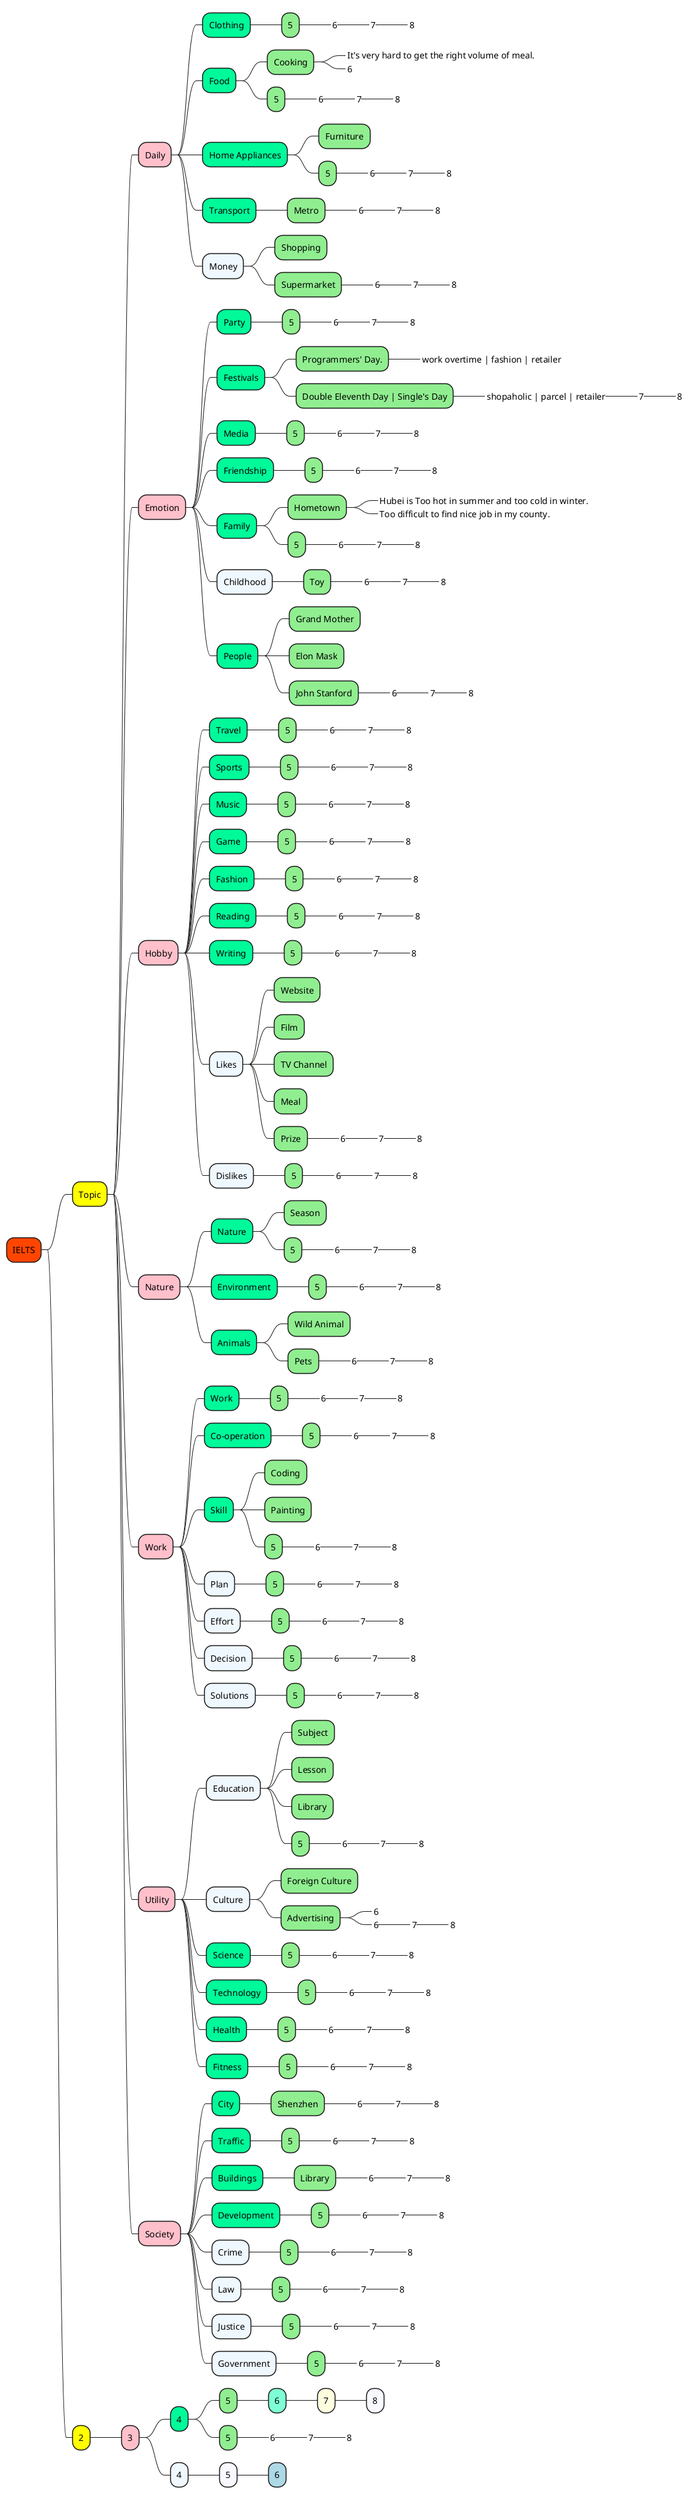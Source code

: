 @startmindmap

+[#OrangeRed] IELTS

++[#yellow] Topic

+++[#Pink] Daily

++++[#MediumSpringGreen] Clothing
+++++[#LightGreen] 5
++++++[#Aquamarine]_ 6
+++++++[#LightYellow]_ 7
++++++++[#GhostWhite]_ 8

++++[#MediumSpringGreen] Food
+++++[#LightGreen] Cooking
++++++[#Aquamarine]_ It's very hard to get the right volume of meal.
++++++[#Aquamarine]_ 6
+++++[#LightGreen] 5
++++++[#Aquamarine]_ 6
+++++++[#LightYellow]_ 7
++++++++[#GhostWhite]_ 8

++++[#MediumSpringGreen] Home Appliances
+++++[#LightGreen] Furniture
+++++[#LightGreen] 5
++++++[#Aquamarine]_ 6
+++++++[#LightYellow]_ 7
++++++++[#GhostWhite]_ 8

++++[#MediumSpringGreen] Transport
+++++[#LightGreen] Metro
++++++[#Aquamarine]_ 6
+++++++[#LightYellow]_ 7
++++++++[#GhostWhite]_ 8

++++[#AliceBlue] Money
+++++[#LightGreen] Shopping
+++++[#LightGreen] Supermarket
++++++[#Aquamarine]_ 6
+++++++[#LightYellow]_ 7
++++++++[#GhostWhite]_ 8


+++[#Pink] Emotion

++++[#MediumSpringGreen] Party
+++++[#LightGreen] 5
++++++[#Aquamarine]_ 6
+++++++[#LightYellow]_ 7
++++++++[#GhostWhite]_ 8

++++[#MediumSpringGreen] Festivals
+++++[#LightGreen] Programmers' Day.
++++++[#Aquamarine]_ work overtime | fashion | retailer
+++++[#LightGreen] Double Eleventh Day | Single's Day
++++++[#Aquamarine]_ shopaholic | parcel | retailer
+++++++[#LightYellow]_ 7
++++++++[#GhostWhite]_ 8

++++[#MediumSpringGreen] Media
+++++[#LightGreen] 5
++++++[#Aquamarine]_ 6
+++++++[#LightYellow]_ 7
++++++++[#GhostWhite]_ 8

++++[#MediumSpringGreen] Friendship
+++++[#LightGreen] 5
++++++[#Aquamarine]_ 6
+++++++[#LightYellow]_ 7
++++++++[#GhostWhite]_ 8

++++[#MediumSpringGreen] Family
+++++[#LightGreen] Hometown
++++++[#Aquamarine]_ Hubei is Too hot in summer and too cold in winter.
++++++[#Aquamarine]_ Too difficult to find nice job in my county.
+++++[#LightGreen] 5
++++++[#Aquamarine]_ 6
+++++++[#LightYellow]_ 7
++++++++[#GhostWhite]_ 8

++++[#AliceBlue] Childhood
+++++[#LightGreen] Toy
++++++[#Aquamarine]_ 6
+++++++[#LightYellow]_ 7
++++++++[#GhostWhite]_ 8

++++[#MediumSpringGreen] People
+++++[#LightGreen] Grand Mother
+++++[#LightGreen] Elon Mask
+++++[#LightGreen] John Stanford
++++++[#Aquamarine]_ 6
+++++++[#LightYellow]_ 7
++++++++[#GhostWhite]_ 8


+++[#Pink] Hobby

++++[#MediumSpringGreen] Travel
+++++[#LightGreen] 5
++++++[#Aquamarine]_ 6
+++++++[#LightYellow]_ 7
++++++++[#GhostWhite]_ 8

++++[#MediumSpringGreen] Sports
+++++[#LightGreen] 5
++++++[#Aquamarine]_ 6
+++++++[#LightYellow]_ 7
++++++++[#GhostWhite]_ 8

++++[#MediumSpringGreen] Music
+++++[#LightGreen] 5
++++++[#Aquamarine]_ 6
+++++++[#LightYellow]_ 7
++++++++[#GhostWhite]_ 8

++++[#MediumSpringGreen] Game
+++++[#LightGreen] 5
++++++[#Aquamarine]_ 6
+++++++[#LightYellow]_ 7
++++++++[#GhostWhite]_ 8

++++[#MediumSpringGreen] Fashion
+++++[#LightGreen] 5
++++++[#Aquamarine]_ 6
+++++++[#LightYellow]_ 7
++++++++[#GhostWhite]_ 8

++++[#MediumSpringGreen] Reading
+++++[#LightGreen] 5
++++++[#Aquamarine]_ 6
+++++++[#LightYellow]_ 7
++++++++[#GhostWhite]_ 8

++++[#MediumSpringGreen] Writing
+++++[#LightGreen] 5
++++++[#Aquamarine]_ 6
+++++++[#LightYellow]_ 7
++++++++[#GhostWhite]_ 8

++++[#AliceBlue] Likes
+++++[#LightGreen] Website
+++++[#LightGreen] Film
+++++[#LightGreen] TV Channel
+++++[#LightGreen] Meal
+++++[#LightGreen] Prize
++++++[#Aquamarine]_ 6
+++++++[#LightYellow]_ 7
++++++++[#GhostWhite]_ 8

++++[#AliceBlue] Dislikes
+++++[#LightGreen] 5
++++++[#Aquamarine]_ 6
+++++++[#LightYellow]_ 7
++++++++[#GhostWhite]_ 8


+++[#Pink] Nature

++++[#MediumSpringGreen] Nature
+++++[#LightGreen] Season
+++++[#LightGreen] 5
++++++[#Aquamarine]_ 6
+++++++[#LightYellow]_ 7
++++++++[#GhostWhite]_ 8

++++[#MediumSpringGreen] Environment
+++++[#LightGreen] 5
++++++[#Aquamarine]_ 6
+++++++[#LightYellow]_ 7
++++++++[#GhostWhite]_ 8

++++[#MediumSpringGreen] Animals
+++++[#LightGreen] Wild Animal
+++++[#LightGreen] Pets
++++++[#Aquamarine]_ 6
+++++++[#LightYellow]_ 7
++++++++[#GhostWhite]_ 8


+++[#Pink] Work

++++[#MediumSpringGreen] Work
+++++[#LightGreen] 5
++++++[#Aquamarine]_ 6
+++++++[#LightYellow]_ 7
++++++++[#GhostWhite]_ 8

++++[#MediumSpringGreen] Co-operation
+++++[#LightGreen] 5
++++++[#Aquamarine]_ 6
+++++++[#LightYellow]_ 7
++++++++[#GhostWhite]_ 8

++++[#MediumSpringGreen] Skill
+++++[#LightGreen] Coding
+++++[#LightGreen] Painting
+++++[#LightGreen] 5
++++++[#Aquamarine]_ 6
+++++++[#LightYellow]_ 7
++++++++[#GhostWhite]_ 8

++++[#AliceBlue] Plan
+++++[#LightGreen] 5
++++++[#Aquamarine]_ 6
+++++++[#LightYellow]_ 7
++++++++[#GhostWhite]_ 8

++++[#AliceBlue] Effort
+++++[#LightGreen] 5
++++++[#Aquamarine]_ 6
+++++++[#LightYellow]_ 7
++++++++[#GhostWhite]_ 8

++++[#AliceBlue] Decision
+++++[#LightGreen] 5
++++++[#Aquamarine]_ 6
+++++++[#LightYellow]_ 7
++++++++[#GhostWhite]_ 8

++++[#AliceBlue] Solutions
+++++[#LightGreen] 5
++++++[#Aquamarine]_ 6
+++++++[#LightYellow]_ 7
++++++++[#GhostWhite]_ 8


+++[#Pink] Utility

++++[#AliceBlue] Education
+++++[#LightGreen] Subject
+++++[#LightGreen] Lesson
+++++[#LightGreen] Library
+++++[#LightGreen] 5
++++++[#Aquamarine]_ 6
+++++++[#LightYellow]_ 7
++++++++[#GhostWhite]_ 8

++++[#AliceBlue] Culture
+++++[#LightGreen] Foreign Culture
+++++[#LightGreen] Advertising
++++++[#Aquamarine]_ 6
++++++[#Aquamarine]_ 6
+++++++[#LightYellow]_ 7
++++++++[#GhostWhite]_ 8

++++[#MediumSpringGreen] Science
+++++[#LightGreen] 5
++++++[#Aquamarine]_ 6
+++++++[#LightYellow]_ 7
++++++++[#GhostWhite]_ 8

++++[#MediumSpringGreen] Technology
+++++[#LightGreen] 5
++++++[#Aquamarine]_ 6
+++++++[#LightYellow]_ 7
++++++++[#GhostWhite]_ 8

++++[#MediumSpringGreen] Health
+++++[#LightGreen] 5
++++++[#Aquamarine]_ 6
+++++++[#LightYellow]_ 7
++++++++[#GhostWhite]_ 8

++++[#MediumSpringGreen] Fitness
+++++[#LightGreen] 5
++++++[#Aquamarine]_ 6
+++++++[#LightYellow]_ 7
++++++++[#GhostWhite]_ 8


+++[#Pink] Society

++++[#MediumSpringGreen] City
+++++[#LightGreen] Shenzhen
++++++[#Aquamarine]_ 6
+++++++[#LightYellow]_ 7
++++++++[#GhostWhite]_ 8

++++[#MediumSpringGreen] Traffic
+++++[#LightGreen] 5
++++++[#Aquamarine]_ 6
+++++++[#LightYellow]_ 7
++++++++[#GhostWhite]_ 8

++++[#MediumSpringGreen] Buildings
+++++[#LightGreen] Library
++++++[#Aquamarine]_ 6
+++++++[#LightYellow]_ 7
++++++++[#GhostWhite]_ 8

++++[#MediumSpringGreen] Development
+++++[#LightGreen] 5
++++++[#Aquamarine]_ 6
+++++++[#LightYellow]_ 7
++++++++[#GhostWhite]_ 8

++++[#AliceBlue] Crime
+++++[#LightGreen] 5
++++++[#Aquamarine]_ 6
+++++++[#LightYellow]_ 7
++++++++[#GhostWhite]_ 8

++++[#AliceBlue] Law
+++++[#LightGreen] 5
++++++[#Aquamarine]_ 6
+++++++[#LightYellow]_ 7
++++++++[#GhostWhite]_ 8

++++[#AliceBlue] Justice
+++++[#LightGreen] 5
++++++[#Aquamarine]_ 6
+++++++[#LightYellow]_ 7
++++++++[#GhostWhite]_ 8

++++[#AliceBlue] Government
+++++[#LightGreen] 5
++++++[#Aquamarine]_ 6
+++++++[#LightYellow]_ 7
++++++++[#GhostWhite]_ 8



++[#yellow] 2

+++[#Pink] 3

++++[#MediumSpringGreen] 4
+++++[#LightGreen] 5
++++++[#Aquamarine] 6
+++++++[#LightYellow] 7
++++++++[#GhostWhite] 8

+++++[#LightGreen] 5
++++++[#Aquamarine]_ 6
+++++++[#LightYellow]_ 7
++++++++[#GhostWhite]_ 8

++++[#AliceBlue] 4
+++++[#GhostWhite] 5
++++++[#LightBlue] 6




@endmindmap